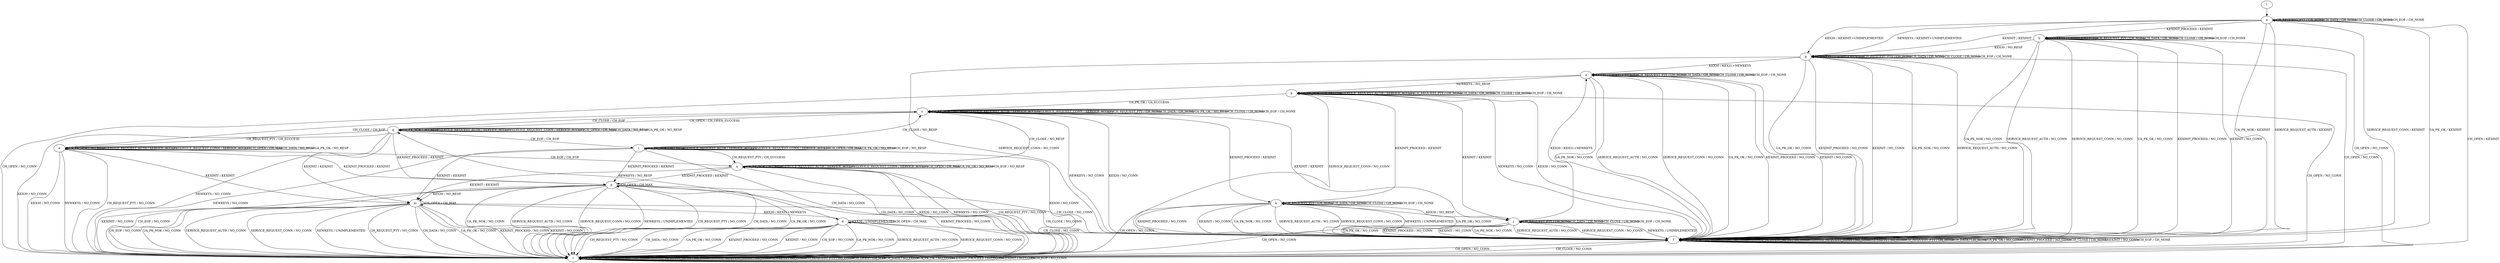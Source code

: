 digraph "" {
	graph ["Incoming time"=0.10315990447998047,
		"Outgoing time"=0.16096019744873047,
		Output="{'States': 18, 'Transitions': 222, 'Filename': '../results/ssh/DropBear-DropBear-cvc4-3.dot'}",
		Reference="{'States': 18, 'Transitions': 222, 'Filename': '../subjects/ssh/DropBear.dot'}",
		Solver=cvc4,
		Updated="{'States': 18, 'Transitions': 222, 'Filename': '../subjects/ssh/DropBear.dot'}",
		"f-measure"=1.0,
		precision=1.0,
		recall=1.0
	];
	a -> a	[key=0,
		label="KEX30 / UNIMPLEMENTED"];
	a -> a	[key=1,
		label="CH_REQUEST_PTY / CH_NONE"];
	a -> a	[key=2,
		label="CH_DATA / CH_NONE"];
	a -> a	[key=3,
		label="CH_CLOSE / CH_NONE"];
	a -> a	[key=4,
		label="CH_EOF / CH_NONE"];
	a -> b	[key=0,
		label="NEWKEYS / NO_RESP"];
	a -> f	[key=0,
		label="UA_PK_NOK / NO_CONN"];
	a -> f	[key=1,
		label="SERVICE_REQUEST_AUTH / NO_CONN"];
	a -> f	[key=2,
		label="SERVICE_REQUEST_CONN / NO_CONN"];
	a -> f	[key=3,
		label="UA_PK_OK / NO_CONN"];
	a -> f	[key=4,
		label="KEXINIT_PROCEED / NO_CONN"];
	a -> f	[key=5,
		label="KEXINIT / NO_CONN"];
	a -> r	[key=0,
		label="CH_OPEN / NO_CONN"];
	b -> b	[key=0,
		label="UA_PK_NOK / UA_FAILURE"];
	b -> b	[key=1,
		label="SERVICE_REQUEST_AUTH / SERVICE_ACCEPT"];
	b -> b	[key=2,
		label="CH_REQUEST_PTY / CH_NONE"];
	b -> b	[key=3,
		label="CH_DATA / CH_NONE"];
	b -> b	[key=4,
		label="CH_CLOSE / CH_NONE"];
	b -> b	[key=5,
		label="CH_EOF / CH_NONE"];
	b -> c	[key=0,
		label="UA_PK_OK / UA_SUCCESS"];
	b -> f	[key=0,
		label="KEX30 / NO_CONN"];
	b -> f	[key=1,
		label="SERVICE_REQUEST_CONN / NO_CONN"];
	b -> f	[key=2,
		label="NEWKEYS / NO_CONN"];
	b -> j	[key=0,
		label="KEXINIT / KEXINIT"];
	b -> k	[key=0,
		label="KEXINIT_PROCEED / KEXINIT"];
	b -> r	[key=0,
		label="CH_OPEN / NO_CONN"];
	c -> c	[key=0,
		label="UA_PK_NOK / NO_RESP"];
	c -> c	[key=1,
		label="SERVICE_REQUEST_AUTH / SERVICE_ACCEPT"];
	c -> c	[key=2,
		label="SERVICE_REQUEST_CONN / SERVICE_ACCEPT"];
	c -> c	[key=3,
		label="CH_REQUEST_PTY / CH_NONE"];
	c -> c	[key=4,
		label="CH_DATA / CH_NONE"];
	c -> c	[key=5,
		label="UA_PK_OK / NO_RESP"];
	c -> c	[key=6,
		label="CH_CLOSE / CH_NONE"];
	c -> c	[key=7,
		label="CH_EOF / CH_NONE"];
	c -> f	[key=0,
		label="KEX30 / NO_CONN"];
	c -> f	[key=1,
		label="NEWKEYS / NO_CONN"];
	c -> j	[key=0,
		label="KEXINIT / KEXINIT"];
	c -> k	[key=0,
		label="KEXINIT_PROCEED / KEXINIT"];
	c -> q	[key=0,
		label="CH_OPEN / CH_OPEN_SUCCESS"];
	d -> d	[key=0,
		label="KEX30 / UNIMPLEMENTED"];
	d -> d	[key=1,
		label="CH_OPEN / CH_MAX"];
	d -> f	[key=0,
		label="CH_CLOSE / NO_CONN"];
	d -> q	[key=0,
		label="NEWKEYS / NO_RESP"];
	d -> r	[key=0,
		label="UA_PK_NOK / NO_CONN"];
	d -> r	[key=1,
		label="SERVICE_REQUEST_AUTH / NO_CONN"];
	d -> r	[key=2,
		label="SERVICE_REQUEST_CONN / NO_CONN"];
	d -> r	[key=3,
		label="CH_REQUEST_PTY / NO_CONN"];
	d -> r	[key=4,
		label="CH_DATA / NO_CONN"];
	d -> r	[key=5,
		label="UA_PK_OK / NO_CONN"];
	d -> r	[key=6,
		label="KEXINIT_PROCEED / NO_CONN"];
	d -> r	[key=7,
		label="KEXINIT / NO_CONN"];
	d -> r	[key=8,
		label="CH_EOF / NO_CONN"];
	e -> c	[key=0,
		label="CH_CLOSE / CH_EOF"];
	e -> e	[key=0,
		label="UA_PK_NOK / NO_RESP"];
	e -> e	[key=1,
		label="SERVICE_REQUEST_AUTH / SERVICE_ACCEPT"];
	e -> e	[key=2,
		label="SERVICE_REQUEST_CONN / SERVICE_ACCEPT"];
	e -> e	[key=3,
		label="CH_OPEN / CH_MAX"];
	e -> e	[key=4,
		label="CH_DATA / NO_RESP"];
	e -> e	[key=5,
		label="UA_PK_OK / NO_RESP"];
	e -> m	[key=0,
		label="KEXINIT / KEXINIT"];
	e -> n	[key=0,
		label="CH_EOF / CH_EOF"];
	e -> p	[key=0,
		label="KEXINIT_PROCEED / KEXINIT"];
	e -> r	[key=0,
		label="KEX30 / NO_CONN"];
	e -> r	[key=1,
		label="NEWKEYS / NO_CONN"];
	e -> r	[key=2,
		label="CH_REQUEST_PTY / NO_CONN"];
	f -> f	[key=0,
		label="UA_PK_NOK / NO_CONN"];
	f -> f	[key=1,
		label="KEX30 / NO_CONN"];
	f -> f	[key=2,
		label="SERVICE_REQUEST_AUTH / NO_CONN"];
	f -> f	[key=3,
		label="SERVICE_REQUEST_CONN / NO_CONN"];
	f -> f	[key=4,
		label="NEWKEYS / NO_CONN"];
	f -> f	[key=5,
		label="CH_REQUEST_PTY / CH_NONE"];
	f -> f	[key=6,
		label="CH_DATA / CH_NONE"];
	f -> f	[key=7,
		label="UA_PK_OK / NO_CONN"];
	f -> f	[key=8,
		label="KEXINIT_PROCEED / NO_CONN"];
	f -> f	[key=9,
		label="CH_CLOSE / CH_NONE"];
	f -> f	[key=10,
		label="KEXINIT / NO_CONN"];
	f -> f	[key=11,
		label="CH_EOF / CH_NONE"];
	f -> r	[key=0,
		label="CH_OPEN / NO_CONN"];
	g -> a	[key=0,
		label="KEX30 / KEX31+NEWKEYS"];
	g -> f	[key=0,
		label="UA_PK_NOK / NO_CONN"];
	g -> f	[key=1,
		label="SERVICE_REQUEST_AUTH / NO_CONN"];
	g -> f	[key=2,
		label="SERVICE_REQUEST_CONN / NO_CONN"];
	g -> f	[key=3,
		label="UA_PK_OK / NO_CONN"];
	g -> f	[key=4,
		label="KEXINIT_PROCEED / NO_CONN"];
	g -> f	[key=5,
		label="KEXINIT / NO_CONN"];
	g -> g	[key=0,
		label="NEWKEYS / UNIMPLEMENTED"];
	g -> g	[key=1,
		label="CH_REQUEST_PTY / CH_NONE"];
	g -> g	[key=2,
		label="CH_DATA / CH_NONE"];
	g -> g	[key=3,
		label="CH_CLOSE / CH_NONE"];
	g -> g	[key=4,
		label="CH_EOF / CH_NONE"];
	g -> r	[key=0,
		label="CH_OPEN / NO_CONN"];
	h -> f	[key=0,
		label="UA_PK_NOK / NO_CONN"];
	h -> f	[key=1,
		label="SERVICE_REQUEST_AUTH / NO_CONN"];
	h -> f	[key=2,
		label="SERVICE_REQUEST_CONN / NO_CONN"];
	h -> f	[key=3,
		label="UA_PK_OK / NO_CONN"];
	h -> f	[key=4,
		label="KEXINIT_PROCEED / NO_CONN"];
	h -> f	[key=5,
		label="KEXINIT / NO_CONN"];
	h -> g	[key=0,
		label="KEX30 / NO_RESP"];
	h -> h	[key=0,
		label="NEWKEYS / UNIMPLEMENTED"];
	h -> h	[key=1,
		label="CH_REQUEST_PTY / CH_NONE"];
	h -> h	[key=2,
		label="CH_DATA / CH_NONE"];
	h -> h	[key=3,
		label="CH_CLOSE / CH_NONE"];
	h -> h	[key=4,
		label="CH_EOF / CH_NONE"];
	h -> r	[key=0,
		label="CH_OPEN / NO_CONN"];
	i -> c	[key=0,
		label="CH_CLOSE / NO_RESP"];
	i -> i	[key=0,
		label="UA_PK_NOK / NO_RESP"];
	i -> i	[key=1,
		label="SERVICE_REQUEST_AUTH / SERVICE_ACCEPT"];
	i -> i	[key=2,
		label="SERVICE_REQUEST_CONN / SERVICE_ACCEPT"];
	i -> i	[key=3,
		label="CH_OPEN / CH_MAX"];
	i -> i	[key=4,
		label="UA_PK_OK / NO_RESP"];
	i -> i	[key=5,
		label="CH_EOF / NO_RESP"];
	i -> m	[key=0,
		label="KEXINIT / KEXINIT"];
	i -> n	[key=0,
		label="CH_REQUEST_PTY / CH_SUCCESS"];
	i -> p	[key=0,
		label="KEXINIT_PROCEED / KEXINIT"];
	i -> r	[key=0,
		label="KEX30 / NO_CONN"];
	i -> r	[key=1,
		label="NEWKEYS / NO_CONN"];
	i -> r	[key=2,
		label="CH_DATA / NO_CONN"];
	j -> a	[key=0,
		label="KEX30 / KEX31+NEWKEYS"];
	j -> f	[key=0,
		label="UA_PK_NOK / NO_CONN"];
	j -> f	[key=1,
		label="SERVICE_REQUEST_AUTH / NO_CONN"];
	j -> f	[key=2,
		label="SERVICE_REQUEST_CONN / NO_CONN"];
	j -> f	[key=3,
		label="NEWKEYS / UNIMPLEMENTED"];
	j -> f	[key=4,
		label="UA_PK_OK / NO_CONN"];
	j -> f	[key=5,
		label="KEXINIT_PROCEED / NO_CONN"];
	j -> f	[key=6,
		label="KEXINIT / NO_CONN"];
	j -> j	[key=0,
		label="CH_REQUEST_PTY / CH_NONE"];
	j -> j	[key=1,
		label="CH_DATA / CH_NONE"];
	j -> j	[key=2,
		label="CH_CLOSE / CH_NONE"];
	j -> j	[key=3,
		label="CH_EOF / CH_NONE"];
	j -> r	[key=0,
		label="CH_OPEN / NO_CONN"];
	k -> f	[key=0,
		label="UA_PK_NOK / NO_CONN"];
	k -> f	[key=1,
		label="SERVICE_REQUEST_AUTH / NO_CONN"];
	k -> f	[key=2,
		label="SERVICE_REQUEST_CONN / NO_CONN"];
	k -> f	[key=3,
		label="NEWKEYS / UNIMPLEMENTED"];
	k -> f	[key=4,
		label="UA_PK_OK / NO_CONN"];
	k -> f	[key=5,
		label="KEXINIT_PROCEED / NO_CONN"];
	k -> f	[key=6,
		label="KEXINIT / NO_CONN"];
	k -> j	[key=0,
		label="KEX30 / NO_RESP"];
	k -> k	[key=0,
		label="CH_REQUEST_PTY / CH_NONE"];
	k -> k	[key=1,
		label="CH_DATA / CH_NONE"];
	k -> k	[key=2,
		label="CH_CLOSE / CH_NONE"];
	k -> k	[key=3,
		label="CH_EOF / CH_NONE"];
	k -> r	[key=0,
		label="CH_OPEN / NO_CONN"];
	l -> o	[key=0];
	m -> d	[key=0,
		label="KEX30 / KEX31+NEWKEYS"];
	m -> f	[key=0,
		label="CH_CLOSE / NO_CONN"];
	m -> m	[key=0,
		label="CH_OPEN / CH_MAX"];
	m -> r	[key=0,
		label="UA_PK_NOK / NO_CONN"];
	m -> r	[key=1,
		label="SERVICE_REQUEST_AUTH / NO_CONN"];
	m -> r	[key=2,
		label="SERVICE_REQUEST_CONN / NO_CONN"];
	m -> r	[key=3,
		label="NEWKEYS / UNIMPLEMENTED"];
	m -> r	[key=4,
		label="CH_REQUEST_PTY / NO_CONN"];
	m -> r	[key=5,
		label="CH_DATA / NO_CONN"];
	m -> r	[key=6,
		label="UA_PK_OK / NO_CONN"];
	m -> r	[key=7,
		label="KEXINIT_PROCEED / NO_CONN"];
	m -> r	[key=8,
		label="KEXINIT / NO_CONN"];
	m -> r	[key=9,
		label="CH_EOF / NO_CONN"];
	n -> c	[key=0,
		label="CH_CLOSE / NO_RESP"];
	n -> m	[key=0,
		label="KEXINIT / KEXINIT"];
	n -> n	[key=0,
		label="UA_PK_NOK / NO_RESP"];
	n -> n	[key=1,
		label="SERVICE_REQUEST_AUTH / SERVICE_ACCEPT"];
	n -> n	[key=2,
		label="SERVICE_REQUEST_CONN / SERVICE_ACCEPT"];
	n -> n	[key=3,
		label="CH_OPEN / CH_MAX"];
	n -> n	[key=4,
		label="UA_PK_OK / NO_RESP"];
	n -> n	[key=5,
		label="CH_EOF / NO_RESP"];
	n -> p	[key=0,
		label="KEXINIT_PROCEED / KEXINIT"];
	n -> r	[key=0,
		label="KEX30 / NO_CONN"];
	n -> r	[key=1,
		label="NEWKEYS / NO_CONN"];
	n -> r	[key=2,
		label="CH_REQUEST_PTY / NO_CONN"];
	n -> r	[key=3,
		label="CH_DATA / NO_CONN"];
	o -> f	[key=0,
		label="UA_PK_NOK / KEXINIT"];
	o -> f	[key=1,
		label="SERVICE_REQUEST_AUTH / KEXINIT"];
	o -> f	[key=2,
		label="SERVICE_REQUEST_CONN / KEXINIT"];
	o -> f	[key=3,
		label="UA_PK_OK / KEXINIT"];
	o -> g	[key=0,
		label="KEX30 / KEXINIT+UNIMPLEMENTED"];
	o -> g	[key=1,
		label="NEWKEYS / KEXINIT+UNIMPLEMENTED"];
	o -> g	[key=2,
		label="KEXINIT / KEXINIT"];
	o -> h	[key=0,
		label="KEXINIT_PROCEED / KEXINIT"];
	o -> o	[key=0,
		label="CH_REQUEST_PTY / CH_NONE"];
	o -> o	[key=1,
		label="CH_DATA / CH_NONE"];
	o -> o	[key=2,
		label="CH_CLOSE / CH_NONE"];
	o -> o	[key=3,
		label="CH_EOF / CH_NONE"];
	o -> r	[key=0,
		label="CH_OPEN / KEXINIT"];
	p -> f	[key=0,
		label="CH_CLOSE / NO_CONN"];
	p -> m	[key=0,
		label="KEX30 / NO_RESP"];
	p -> p	[key=0,
		label="CH_OPEN / CH_MAX"];
	p -> r	[key=0,
		label="UA_PK_NOK / NO_CONN"];
	p -> r	[key=1,
		label="SERVICE_REQUEST_AUTH / NO_CONN"];
	p -> r	[key=2,
		label="SERVICE_REQUEST_CONN / NO_CONN"];
	p -> r	[key=3,
		label="NEWKEYS / UNIMPLEMENTED"];
	p -> r	[key=4,
		label="CH_REQUEST_PTY / NO_CONN"];
	p -> r	[key=5,
		label="CH_DATA / NO_CONN"];
	p -> r	[key=6,
		label="UA_PK_OK / NO_CONN"];
	p -> r	[key=7,
		label="KEXINIT_PROCEED / NO_CONN"];
	p -> r	[key=8,
		label="KEXINIT / NO_CONN"];
	p -> r	[key=9,
		label="CH_EOF / NO_CONN"];
	q -> c	[key=0,
		label="CH_CLOSE / CH_EOF"];
	q -> e	[key=0,
		label="CH_REQUEST_PTY / CH_SUCCESS"];
	q -> i	[key=0,
		label="CH_EOF / CH_EOF"];
	q -> m	[key=0,
		label="KEXINIT / KEXINIT"];
	q -> p	[key=0,
		label="KEXINIT_PROCEED / KEXINIT"];
	q -> q	[key=0,
		label="UA_PK_NOK / NO_RESP"];
	q -> q	[key=1,
		label="SERVICE_REQUEST_AUTH / SERVICE_ACCEPT"];
	q -> q	[key=2,
		label="SERVICE_REQUEST_CONN / SERVICE_ACCEPT"];
	q -> q	[key=3,
		label="CH_OPEN / CH_MAX"];
	q -> q	[key=4,
		label="CH_DATA / NO_RESP"];
	q -> q	[key=5,
		label="UA_PK_OK / NO_RESP"];
	q -> r	[key=0,
		label="KEX30 / NO_CONN"];
	q -> r	[key=1,
		label="NEWKEYS / NO_CONN"];
	r -> f	[key=0,
		label="CH_CLOSE / NO_CONN"];
	r -> r	[key=0,
		label="UA_PK_NOK / NO_CONN"];
	r -> r	[key=1,
		label="KEX30 / NO_CONN"];
	r -> r	[key=2,
		label="SERVICE_REQUEST_AUTH / NO_CONN"];
	r -> r	[key=3,
		label="SERVICE_REQUEST_CONN / NO_CONN"];
	r -> r	[key=4,
		label="NEWKEYS / NO_CONN"];
	r -> r	[key=5,
		label="CH_REQUEST_PTY / NO_CONN"];
	r -> r	[key=6,
		label="CH_OPEN / CH_MAX"];
	r -> r	[key=7,
		label="CH_DATA / NO_CONN"];
	r -> r	[key=8,
		label="UA_PK_OK / NO_CONN"];
	r -> r	[key=9,
		label="KEXINIT_PROCEED / NO_CONN"];
	r -> r	[key=10,
		label="KEXINIT / NO_CONN"];
	r -> r	[key=11,
		label="CH_EOF / NO_CONN"];
}

